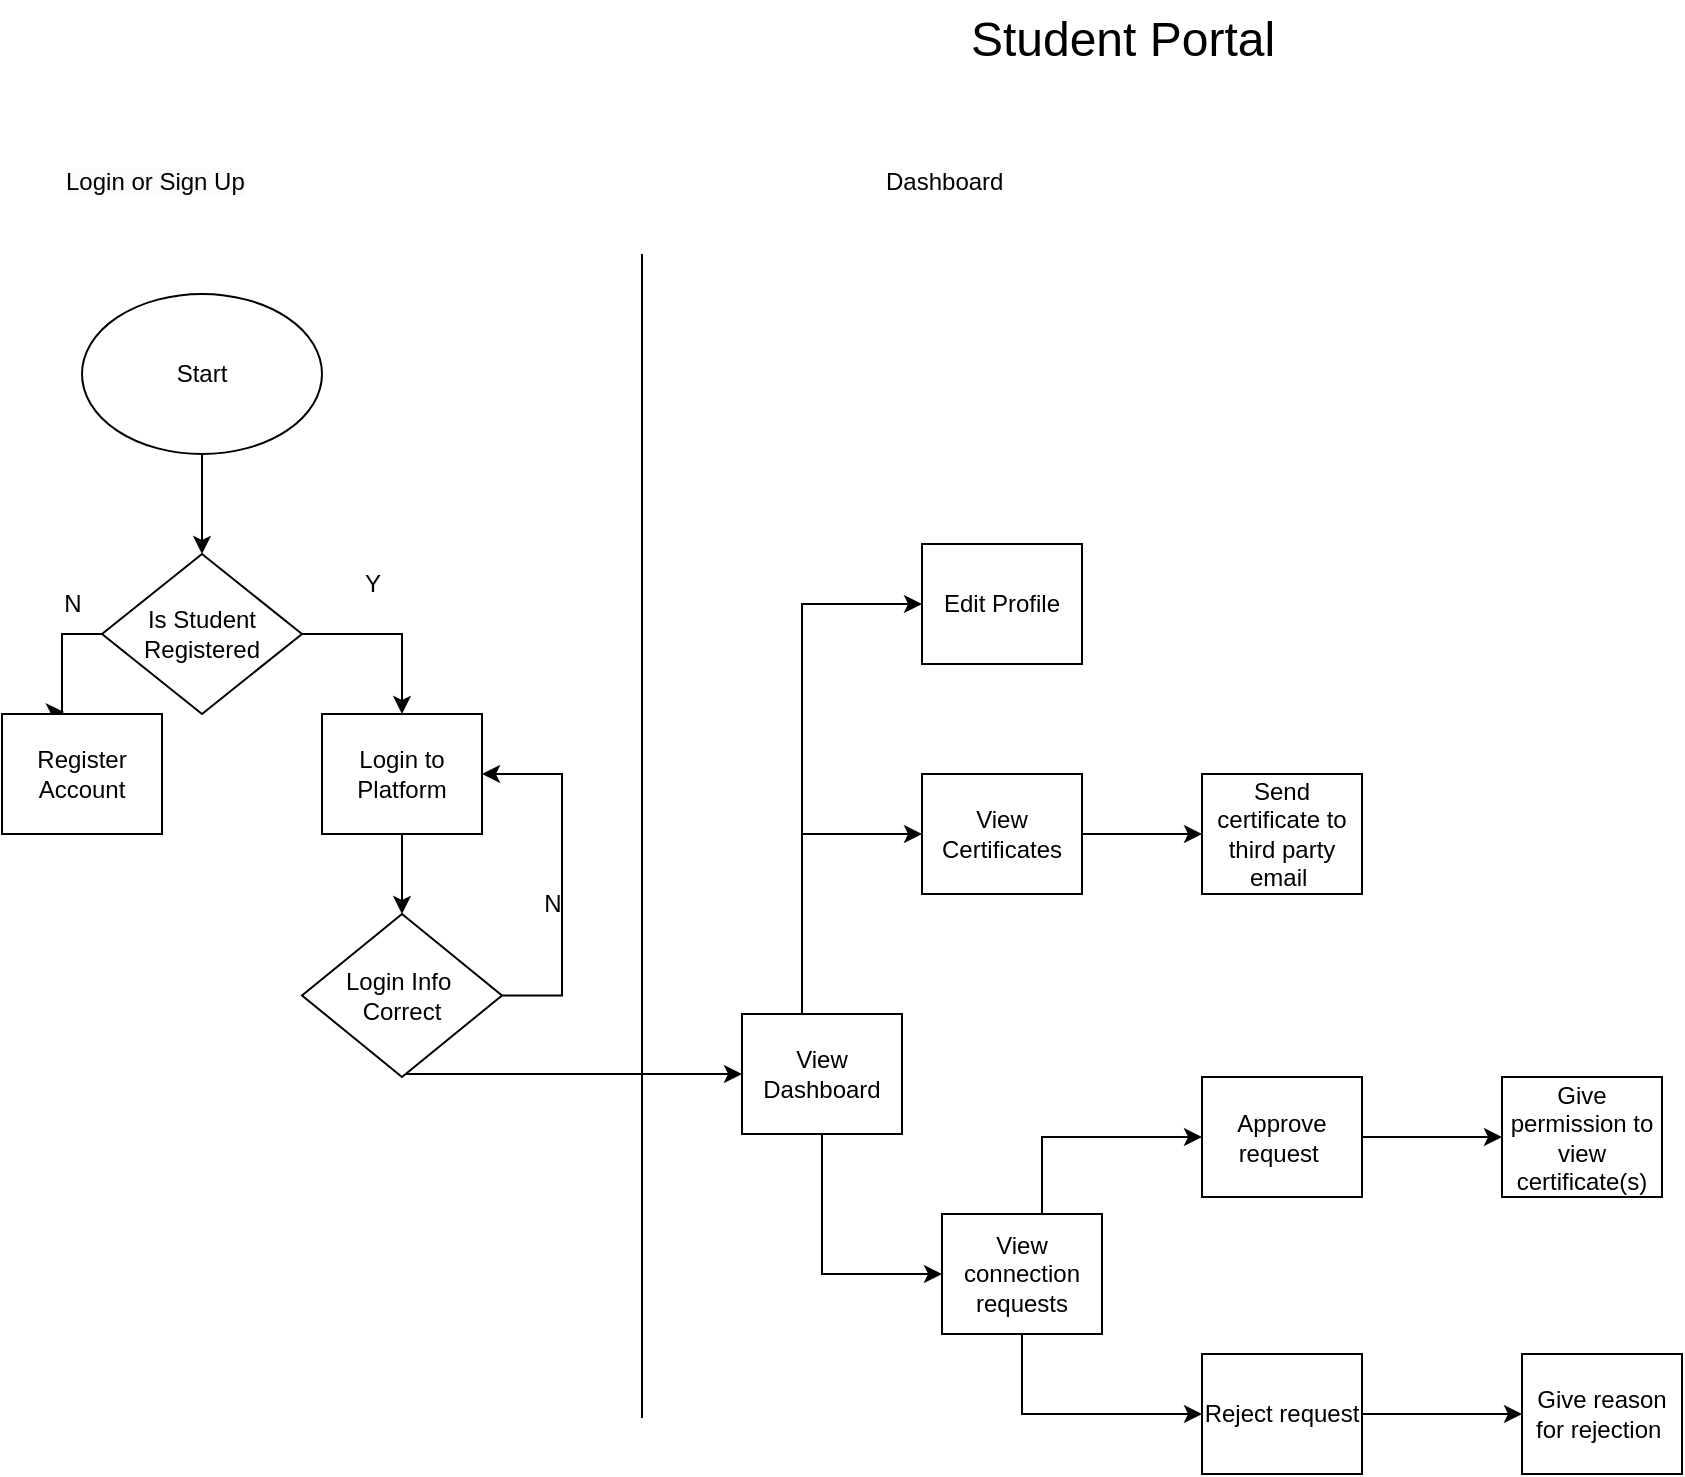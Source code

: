 <mxfile version="24.9.0" pages="2">
  <diagram name="Page-1" id="ATIPCVQ4CFRcTmxRKF0c">
    <mxGraphModel dx="1884" dy="412" grid="1" gridSize="10" guides="1" tooltips="1" connect="1" arrows="1" fold="1" page="1" pageScale="1" pageWidth="850" pageHeight="1100" math="0" shadow="0">
      <root>
        <mxCell id="0" />
        <mxCell id="1" parent="0" />
        <mxCell id="JYEEuhY73eSu-s9p-O6g-1" value="&lt;font style=&quot;font-size: 24px;&quot;&gt;Student Portal&lt;/font&gt;" style="text;html=1;align=center;verticalAlign=middle;resizable=0;points=[];autosize=1;strokeColor=none;fillColor=none;" vertex="1" parent="1">
          <mxGeometry x="310" y="3" width="180" height="40" as="geometry" />
        </mxCell>
        <mxCell id="JYEEuhY73eSu-s9p-O6g-21" style="edgeStyle=orthogonalEdgeStyle;rounded=0;orthogonalLoop=1;jettySize=auto;html=1;entryX=0.5;entryY=0;entryDx=0;entryDy=0;" edge="1" parent="1" source="JYEEuhY73eSu-s9p-O6g-3" target="JYEEuhY73eSu-s9p-O6g-4">
          <mxGeometry relative="1" as="geometry" />
        </mxCell>
        <mxCell id="JYEEuhY73eSu-s9p-O6g-3" value="Start" style="ellipse;whiteSpace=wrap;html=1;" vertex="1" parent="1">
          <mxGeometry x="-120" y="150" width="120" height="80" as="geometry" />
        </mxCell>
        <mxCell id="zSOBBGUiXFMd7OPfAl7w-8" style="edgeStyle=orthogonalEdgeStyle;rounded=0;orthogonalLoop=1;jettySize=auto;html=1;entryX=0.388;entryY=-0.017;entryDx=0;entryDy=0;entryPerimeter=0;" edge="1" parent="1" source="JYEEuhY73eSu-s9p-O6g-4" target="JYEEuhY73eSu-s9p-O6g-22">
          <mxGeometry relative="1" as="geometry">
            <mxPoint x="-130" y="360" as="targetPoint" />
            <Array as="points">
              <mxPoint x="-130" y="320" />
            </Array>
          </mxGeometry>
        </mxCell>
        <mxCell id="zSOBBGUiXFMd7OPfAl7w-10" style="edgeStyle=orthogonalEdgeStyle;rounded=0;orthogonalLoop=1;jettySize=auto;html=1;entryX=0.5;entryY=0;entryDx=0;entryDy=0;" edge="1" parent="1" source="JYEEuhY73eSu-s9p-O6g-4" target="zSOBBGUiXFMd7OPfAl7w-6">
          <mxGeometry relative="1" as="geometry" />
        </mxCell>
        <mxCell id="JYEEuhY73eSu-s9p-O6g-4" value="Is Student Registered" style="rhombus;whiteSpace=wrap;html=1;" vertex="1" parent="1">
          <mxGeometry x="-110" y="280" width="100" height="80" as="geometry" />
        </mxCell>
        <mxCell id="zSOBBGUiXFMd7OPfAl7w-13" style="edgeStyle=orthogonalEdgeStyle;rounded=0;orthogonalLoop=1;jettySize=auto;html=1;entryX=1;entryY=0.5;entryDx=0;entryDy=0;exitX=1;exitY=0.5;exitDx=0;exitDy=0;" edge="1" parent="1" source="JYEEuhY73eSu-s9p-O6g-9" target="zSOBBGUiXFMd7OPfAl7w-6">
          <mxGeometry relative="1" as="geometry">
            <mxPoint x="150" y="380" as="targetPoint" />
            <mxPoint x="140" y="490.75" as="sourcePoint" />
            <Array as="points">
              <mxPoint x="120" y="501" />
              <mxPoint x="120" y="390" />
            </Array>
          </mxGeometry>
        </mxCell>
        <mxCell id="zSOBBGUiXFMd7OPfAl7w-23" style="edgeStyle=orthogonalEdgeStyle;rounded=0;orthogonalLoop=1;jettySize=auto;html=1;" edge="1" parent="1" source="JYEEuhY73eSu-s9p-O6g-9" target="zSOBBGUiXFMd7OPfAl7w-22">
          <mxGeometry relative="1" as="geometry">
            <Array as="points">
              <mxPoint x="190" y="540" />
              <mxPoint x="190" y="540" />
            </Array>
          </mxGeometry>
        </mxCell>
        <mxCell id="JYEEuhY73eSu-s9p-O6g-9" value="Login Info&amp;nbsp;&lt;div&gt;Correct&lt;/div&gt;" style="rhombus;whiteSpace=wrap;html=1;" vertex="1" parent="1">
          <mxGeometry x="-10" y="460" width="100" height="81.5" as="geometry" />
        </mxCell>
        <mxCell id="zSOBBGUiXFMd7OPfAl7w-1" style="edgeStyle=orthogonalEdgeStyle;rounded=0;orthogonalLoop=1;jettySize=auto;html=1;" edge="1" parent="1">
          <mxGeometry relative="1" as="geometry">
            <mxPoint x="335" y="220" as="targetPoint" />
            <mxPoint x="335" y="220" as="sourcePoint" />
          </mxGeometry>
        </mxCell>
        <mxCell id="JYEEuhY73eSu-s9p-O6g-22" value="Register Account" style="rounded=0;whiteSpace=wrap;html=1;" vertex="1" parent="1">
          <mxGeometry x="-160" y="360" width="80" height="60" as="geometry" />
        </mxCell>
        <mxCell id="zSOBBGUiXFMd7OPfAl7w-5" value="&lt;span style=&quot;color: rgb(0, 0, 0); font-family: Helvetica; font-size: 12px; font-style: normal; font-variant-ligatures: normal; font-variant-caps: normal; font-weight: 400; letter-spacing: normal; orphans: 2; text-align: center; text-indent: 0px; text-transform: none; widows: 2; word-spacing: 0px; -webkit-text-stroke-width: 0px; white-space: normal; background-color: rgb(251, 251, 251); text-decoration-thickness: initial; text-decoration-style: initial; text-decoration-color: initial; display: inline !important; float: none;&quot;&gt;Login or Sign Up&lt;/span&gt;" style="text;whiteSpace=wrap;html=1;" vertex="1" parent="1">
          <mxGeometry x="-130" y="80" width="330" height="40" as="geometry" />
        </mxCell>
        <mxCell id="zSOBBGUiXFMd7OPfAl7w-11" style="edgeStyle=orthogonalEdgeStyle;rounded=0;orthogonalLoop=1;jettySize=auto;html=1;entryX=0.5;entryY=0;entryDx=0;entryDy=0;" edge="1" parent="1" source="zSOBBGUiXFMd7OPfAl7w-6" target="JYEEuhY73eSu-s9p-O6g-9">
          <mxGeometry relative="1" as="geometry" />
        </mxCell>
        <mxCell id="zSOBBGUiXFMd7OPfAl7w-6" value="Login to Platform" style="rounded=0;whiteSpace=wrap;html=1;" vertex="1" parent="1">
          <mxGeometry y="360" width="80" height="60" as="geometry" />
        </mxCell>
        <mxCell id="zSOBBGUiXFMd7OPfAl7w-9" value="N" style="text;html=1;align=center;verticalAlign=middle;resizable=0;points=[];autosize=1;strokeColor=none;fillColor=none;" vertex="1" parent="1">
          <mxGeometry x="-140" y="290" width="30" height="30" as="geometry" />
        </mxCell>
        <mxCell id="zSOBBGUiXFMd7OPfAl7w-12" value="N" style="text;html=1;align=center;verticalAlign=middle;resizable=0;points=[];autosize=1;strokeColor=none;fillColor=none;" vertex="1" parent="1">
          <mxGeometry x="100" y="440" width="30" height="30" as="geometry" />
        </mxCell>
        <mxCell id="zSOBBGUiXFMd7OPfAl7w-17" value="Y" style="text;html=1;align=center;verticalAlign=middle;resizable=0;points=[];autosize=1;strokeColor=none;fillColor=none;" vertex="1" parent="1">
          <mxGeometry x="10" y="280" width="30" height="30" as="geometry" />
        </mxCell>
        <mxCell id="zSOBBGUiXFMd7OPfAl7w-18" value="" style="endArrow=none;html=1;rounded=0;" edge="1" parent="1">
          <mxGeometry width="50" height="50" relative="1" as="geometry">
            <mxPoint x="160" y="712" as="sourcePoint" />
            <mxPoint x="160" y="130" as="targetPoint" />
          </mxGeometry>
        </mxCell>
        <mxCell id="zSOBBGUiXFMd7OPfAl7w-20" value="&lt;div style=&quot;text-align: center;&quot;&gt;&lt;span style=&quot;background-color: initial;&quot;&gt;Dashboard&lt;/span&gt;&lt;/div&gt;" style="text;whiteSpace=wrap;html=1;" vertex="1" parent="1">
          <mxGeometry x="280" y="80" width="330" height="40" as="geometry" />
        </mxCell>
        <mxCell id="zSOBBGUiXFMd7OPfAl7w-27" style="edgeStyle=orthogonalEdgeStyle;rounded=0;orthogonalLoop=1;jettySize=auto;html=1;entryX=0;entryY=0.5;entryDx=0;entryDy=0;" edge="1" parent="1" target="zSOBBGUiXFMd7OPfAl7w-26">
          <mxGeometry relative="1" as="geometry">
            <mxPoint x="230" y="560" as="sourcePoint" />
            <mxPoint x="250" y="660" as="targetPoint" />
            <Array as="points">
              <mxPoint x="230" y="561" />
              <mxPoint x="250" y="561" />
              <mxPoint x="250" y="640" />
            </Array>
          </mxGeometry>
        </mxCell>
        <mxCell id="zSOBBGUiXFMd7OPfAl7w-43" style="edgeStyle=orthogonalEdgeStyle;rounded=0;orthogonalLoop=1;jettySize=auto;html=1;entryX=0;entryY=0.5;entryDx=0;entryDy=0;" edge="1" parent="1" source="zSOBBGUiXFMd7OPfAl7w-22" target="zSOBBGUiXFMd7OPfAl7w-39">
          <mxGeometry relative="1" as="geometry">
            <Array as="points">
              <mxPoint x="240" y="305" />
            </Array>
          </mxGeometry>
        </mxCell>
        <mxCell id="zSOBBGUiXFMd7OPfAl7w-22" value="View Dashboard" style="rounded=0;whiteSpace=wrap;html=1;" vertex="1" parent="1">
          <mxGeometry x="210" y="510" width="80" height="60" as="geometry" />
        </mxCell>
        <mxCell id="zSOBBGUiXFMd7OPfAl7w-38" style="edgeStyle=orthogonalEdgeStyle;rounded=0;orthogonalLoop=1;jettySize=auto;html=1;exitX=1;exitY=0.5;exitDx=0;exitDy=0;entryX=0;entryY=0.5;entryDx=0;entryDy=0;" edge="1" parent="1" source="zSOBBGUiXFMd7OPfAl7w-24" target="zSOBBGUiXFMd7OPfAl7w-37">
          <mxGeometry relative="1" as="geometry" />
        </mxCell>
        <mxCell id="zSOBBGUiXFMd7OPfAl7w-24" value="View Certificates" style="rounded=0;whiteSpace=wrap;html=1;" vertex="1" parent="1">
          <mxGeometry x="300" y="390" width="80" height="60" as="geometry" />
        </mxCell>
        <mxCell id="zSOBBGUiXFMd7OPfAl7w-30" style="edgeStyle=orthogonalEdgeStyle;rounded=0;orthogonalLoop=1;jettySize=auto;html=1;entryX=0;entryY=0.5;entryDx=0;entryDy=0;" edge="1" parent="1" target="zSOBBGUiXFMd7OPfAl7w-28">
          <mxGeometry relative="1" as="geometry">
            <mxPoint x="389" y="610" as="sourcePoint" />
            <mxPoint x="439" y="541.5" as="targetPoint" />
            <Array as="points">
              <mxPoint x="360" y="610" />
              <mxPoint x="360" y="572" />
            </Array>
          </mxGeometry>
        </mxCell>
        <mxCell id="zSOBBGUiXFMd7OPfAl7w-31" style="edgeStyle=orthogonalEdgeStyle;rounded=0;orthogonalLoop=1;jettySize=auto;html=1;entryX=0;entryY=0.5;entryDx=0;entryDy=0;" edge="1" parent="1" source="zSOBBGUiXFMd7OPfAl7w-26" target="zSOBBGUiXFMd7OPfAl7w-29">
          <mxGeometry relative="1" as="geometry">
            <Array as="points">
              <mxPoint x="350" y="710" />
            </Array>
          </mxGeometry>
        </mxCell>
        <mxCell id="zSOBBGUiXFMd7OPfAl7w-26" value="View connection requests" style="rounded=0;whiteSpace=wrap;html=1;" vertex="1" parent="1">
          <mxGeometry x="310" y="610" width="80" height="60" as="geometry" />
        </mxCell>
        <mxCell id="zSOBBGUiXFMd7OPfAl7w-33" style="edgeStyle=orthogonalEdgeStyle;rounded=0;orthogonalLoop=1;jettySize=auto;html=1;" edge="1" parent="1" source="zSOBBGUiXFMd7OPfAl7w-28" target="zSOBBGUiXFMd7OPfAl7w-32">
          <mxGeometry relative="1" as="geometry" />
        </mxCell>
        <mxCell id="zSOBBGUiXFMd7OPfAl7w-28" value="Approve request&amp;nbsp;" style="rounded=0;whiteSpace=wrap;html=1;" vertex="1" parent="1">
          <mxGeometry x="440" y="541.5" width="80" height="60" as="geometry" />
        </mxCell>
        <mxCell id="zSOBBGUiXFMd7OPfAl7w-36" style="edgeStyle=orthogonalEdgeStyle;rounded=0;orthogonalLoop=1;jettySize=auto;html=1;entryX=0;entryY=0.5;entryDx=0;entryDy=0;" edge="1" parent="1" source="zSOBBGUiXFMd7OPfAl7w-29" target="zSOBBGUiXFMd7OPfAl7w-34">
          <mxGeometry relative="1" as="geometry" />
        </mxCell>
        <mxCell id="zSOBBGUiXFMd7OPfAl7w-29" value="Reject request" style="rounded=0;whiteSpace=wrap;html=1;" vertex="1" parent="1">
          <mxGeometry x="440" y="680" width="80" height="60" as="geometry" />
        </mxCell>
        <mxCell id="zSOBBGUiXFMd7OPfAl7w-32" value="Give permission to view certificate(s)" style="rounded=0;whiteSpace=wrap;html=1;" vertex="1" parent="1">
          <mxGeometry x="590" y="541.5" width="80" height="60" as="geometry" />
        </mxCell>
        <mxCell id="zSOBBGUiXFMd7OPfAl7w-34" value="Give reason for rejection&amp;nbsp;" style="rounded=0;whiteSpace=wrap;html=1;" vertex="1" parent="1">
          <mxGeometry x="600" y="680" width="80" height="60" as="geometry" />
        </mxCell>
        <mxCell id="zSOBBGUiXFMd7OPfAl7w-37" value="Send certificate to third party email&amp;nbsp;" style="rounded=0;whiteSpace=wrap;html=1;" vertex="1" parent="1">
          <mxGeometry x="440" y="390" width="80" height="60" as="geometry" />
        </mxCell>
        <mxCell id="zSOBBGUiXFMd7OPfAl7w-39" value="Edit Profile" style="rounded=0;whiteSpace=wrap;html=1;" vertex="1" parent="1">
          <mxGeometry x="300" y="275" width="80" height="60" as="geometry" />
        </mxCell>
        <mxCell id="zSOBBGUiXFMd7OPfAl7w-44" value="" style="endArrow=classic;html=1;rounded=0;entryX=0;entryY=0.5;entryDx=0;entryDy=0;" edge="1" parent="1" target="zSOBBGUiXFMd7OPfAl7w-24">
          <mxGeometry width="50" height="50" relative="1" as="geometry">
            <mxPoint x="240" y="420" as="sourcePoint" />
            <mxPoint x="290" y="370" as="targetPoint" />
          </mxGeometry>
        </mxCell>
      </root>
    </mxGraphModel>
  </diagram>
  <diagram id="xWEN3Lnotsb3y3A0Ha5P" name="Page-2">
    <mxGraphModel grid="1" page="1" gridSize="10" guides="1" tooltips="1" connect="1" arrows="1" fold="1" pageScale="1" pageWidth="850" pageHeight="1100" math="0" shadow="0">
      <root>
        <mxCell id="0" />
        <mxCell id="1" parent="0" />
      </root>
    </mxGraphModel>
  </diagram>
</mxfile>
